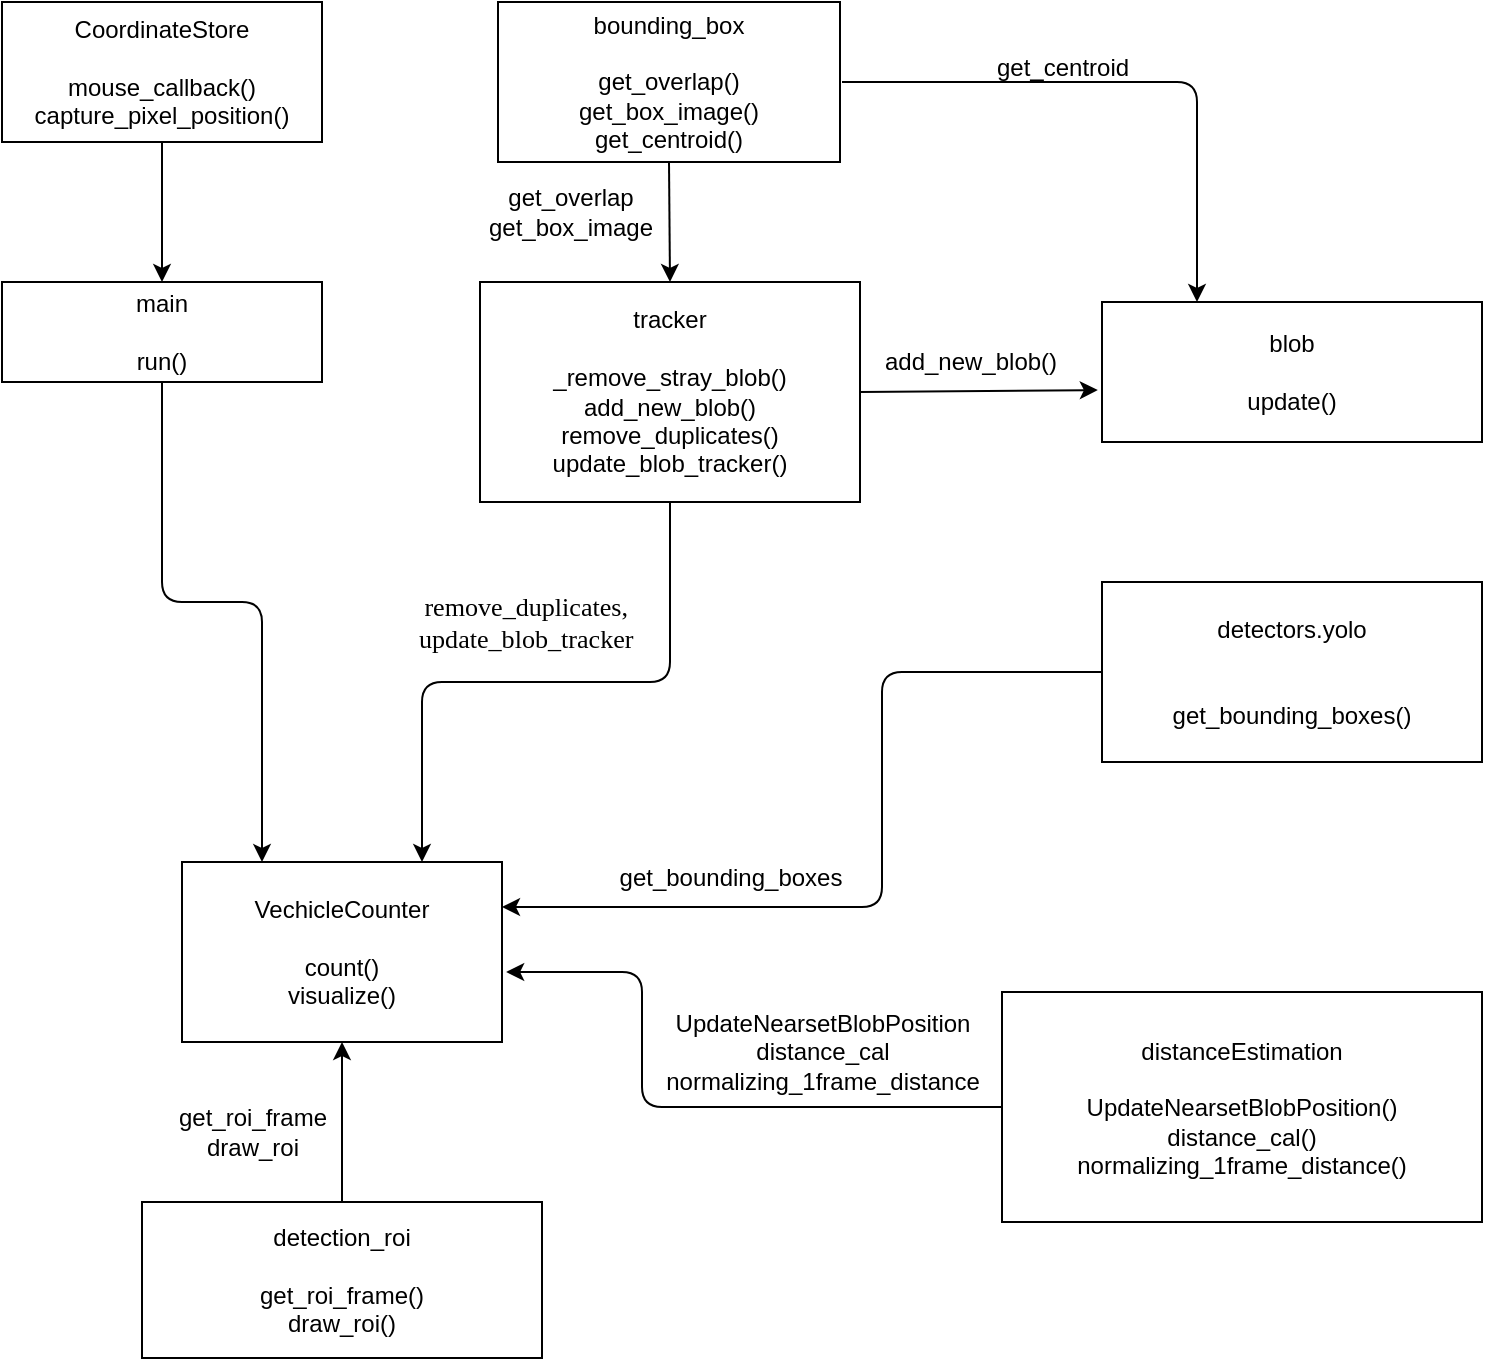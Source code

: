 <mxfile version="12.9.14" type="github"><diagram id="C5RBs43oDa-KdzZeNtuy" name="Page-1"><mxGraphModel dx="886" dy="684" grid="1" gridSize="10" guides="1" tooltips="1" connect="1" arrows="1" fold="1" page="1" pageScale="1" pageWidth="827" pageHeight="1169" math="0" shadow="0"><root><mxCell id="WIyWlLk6GJQsqaUBKTNV-0"/><mxCell id="WIyWlLk6GJQsqaUBKTNV-1" parent="WIyWlLk6GJQsqaUBKTNV-0"/><mxCell id="1MC4LpWYE5KOSLrMZAhC-4" value="&lt;div&gt;main&lt;/div&gt;&lt;div&gt;&lt;br&gt;&lt;/div&gt;&lt;div&gt;run()&lt;br&gt;&lt;/div&gt;" style="rounded=0;whiteSpace=wrap;html=1;" vertex="1" parent="WIyWlLk6GJQsqaUBKTNV-1"><mxGeometry x="80" y="230" width="160" height="50" as="geometry"/></mxCell><mxCell id="1MC4LpWYE5KOSLrMZAhC-7" value="&lt;div&gt;VechicleCounter&lt;/div&gt;&lt;div&gt;&lt;br&gt;&lt;/div&gt;&lt;div&gt;count()&lt;/div&gt;&lt;div&gt;visualize()&lt;br&gt;&lt;/div&gt;" style="rounded=0;whiteSpace=wrap;html=1;" vertex="1" parent="WIyWlLk6GJQsqaUBKTNV-1"><mxGeometry x="170" y="520" width="160" height="90" as="geometry"/></mxCell><mxCell id="1MC4LpWYE5KOSLrMZAhC-9" value="&lt;div&gt;tracker&lt;/div&gt;&lt;div&gt;&lt;br&gt;&lt;/div&gt;&lt;div&gt;_remove_stray_blob()&lt;/div&gt;&lt;div&gt;add_new_blob()&lt;/div&gt;&lt;div&gt;remove_duplicates()&lt;/div&gt;&lt;div&gt;update_blob_tracker()&lt;/div&gt;" style="rounded=0;whiteSpace=wrap;html=1;" vertex="1" parent="WIyWlLk6GJQsqaUBKTNV-1"><mxGeometry x="319" y="230" width="190" height="110" as="geometry"/></mxCell><mxCell id="1MC4LpWYE5KOSLrMZAhC-10" value="&lt;div&gt;detectors.yolo&lt;/div&gt;&lt;div&gt;&lt;br&gt;&lt;/div&gt;&lt;div&gt;&lt;br&gt;&lt;/div&gt;&lt;div&gt;get_bounding_boxes()&lt;br&gt;&lt;/div&gt;" style="rounded=0;whiteSpace=wrap;html=1;" vertex="1" parent="WIyWlLk6GJQsqaUBKTNV-1"><mxGeometry x="630" y="380" width="190" height="90" as="geometry"/></mxCell><mxCell id="1MC4LpWYE5KOSLrMZAhC-12" value="" style="edgeStyle=elbowEdgeStyle;elbow=horizontal;endArrow=classic;html=1;exitX=0;exitY=0.5;exitDx=0;exitDy=0;entryX=1;entryY=0.25;entryDx=0;entryDy=0;" edge="1" parent="WIyWlLk6GJQsqaUBKTNV-1" source="1MC4LpWYE5KOSLrMZAhC-10" target="1MC4LpWYE5KOSLrMZAhC-7"><mxGeometry width="50" height="50" relative="1" as="geometry"><mxPoint x="490" y="440" as="sourcePoint"/><mxPoint x="540" y="390" as="targetPoint"/><Array as="points"><mxPoint x="520" y="480"/><mxPoint x="570" y="570"/><mxPoint x="580" y="380"/><mxPoint x="480" y="330"/><mxPoint x="540" y="370"/><mxPoint x="490" y="380"/><mxPoint x="560" y="350"/><mxPoint x="550" y="370"/><mxPoint x="510" y="400"/></Array></mxGeometry></mxCell><mxCell id="1MC4LpWYE5KOSLrMZAhC-15" value="" style="edgeStyle=elbowEdgeStyle;elbow=vertical;endArrow=classic;html=1;exitX=0.5;exitY=1;exitDx=0;exitDy=0;entryX=0.25;entryY=0;entryDx=0;entryDy=0;" edge="1" parent="WIyWlLk6GJQsqaUBKTNV-1" source="1MC4LpWYE5KOSLrMZAhC-4" target="1MC4LpWYE5KOSLrMZAhC-7"><mxGeometry width="50" height="50" relative="1" as="geometry"><mxPoint x="490" y="440" as="sourcePoint"/><mxPoint x="540" y="390" as="targetPoint"/><Array as="points"><mxPoint x="230" y="390"/></Array></mxGeometry></mxCell><mxCell id="1MC4LpWYE5KOSLrMZAhC-17" value="" style="edgeStyle=elbowEdgeStyle;elbow=vertical;endArrow=classic;html=1;entryX=0.75;entryY=0;entryDx=0;entryDy=0;" edge="1" parent="WIyWlLk6GJQsqaUBKTNV-1" source="1MC4LpWYE5KOSLrMZAhC-9" target="1MC4LpWYE5KOSLrMZAhC-7"><mxGeometry width="50" height="50" relative="1" as="geometry"><mxPoint x="430" y="440" as="sourcePoint"/><mxPoint x="480" y="390" as="targetPoint"/></mxGeometry></mxCell><mxCell id="1MC4LpWYE5KOSLrMZAhC-18" value="&lt;pre style=&quot;font-family: &amp;#34;jetbrains mono&amp;#34; ; font-size: 9.8pt&quot;&gt;&amp;nbsp;remove_duplicates,&lt;br&gt;&amp;nbsp;update_blob_tracker&lt;/pre&gt;" style="text;html=1;align=center;verticalAlign=middle;resizable=0;points=[];autosize=1;" vertex="1" parent="WIyWlLk6GJQsqaUBKTNV-1"><mxGeometry x="270" y="370" width="140" height="60" as="geometry"/></mxCell><mxCell id="1MC4LpWYE5KOSLrMZAhC-19" value="&lt;div&gt;get_bounding_boxes&lt;/div&gt;&lt;div&gt;&lt;br&gt;&lt;/div&gt;" style="text;html=1;align=center;verticalAlign=middle;resizable=0;points=[];autosize=1;" vertex="1" parent="WIyWlLk6GJQsqaUBKTNV-1"><mxGeometry x="379" y="520" width="130" height="30" as="geometry"/></mxCell><mxCell id="1MC4LpWYE5KOSLrMZAhC-21" value="&lt;div&gt;blob&lt;/div&gt;&lt;div&gt;&lt;br&gt;&lt;/div&gt;&lt;div&gt;update()&lt;br&gt;&lt;/div&gt;" style="rounded=0;whiteSpace=wrap;html=1;" vertex="1" parent="WIyWlLk6GJQsqaUBKTNV-1"><mxGeometry x="630" y="240" width="190" height="70" as="geometry"/></mxCell><mxCell id="1MC4LpWYE5KOSLrMZAhC-22" value="" style="endArrow=classic;html=1;exitX=1;exitY=0.5;exitDx=0;exitDy=0;entryX=-0.011;entryY=0.629;entryDx=0;entryDy=0;entryPerimeter=0;" edge="1" parent="WIyWlLk6GJQsqaUBKTNV-1" source="1MC4LpWYE5KOSLrMZAhC-9" target="1MC4LpWYE5KOSLrMZAhC-21"><mxGeometry width="50" height="50" relative="1" as="geometry"><mxPoint x="530" y="390" as="sourcePoint"/><mxPoint x="580" y="340" as="targetPoint"/></mxGeometry></mxCell><mxCell id="1MC4LpWYE5KOSLrMZAhC-24" value="&lt;div&gt;add_new_blob()&lt;/div&gt;" style="text;html=1;align=center;verticalAlign=middle;resizable=0;points=[];autosize=1;" vertex="1" parent="WIyWlLk6GJQsqaUBKTNV-1"><mxGeometry x="509" y="260" width="110" height="20" as="geometry"/></mxCell><mxCell id="1MC4LpWYE5KOSLrMZAhC-25" value="&lt;div&gt;CoordinateStore&lt;/div&gt;&lt;div&gt;&lt;br&gt;&lt;/div&gt;&lt;div&gt;mouse_callback()&lt;/div&gt;&lt;div&gt;capture_pixel_position()&lt;/div&gt;" style="rounded=0;whiteSpace=wrap;html=1;" vertex="1" parent="WIyWlLk6GJQsqaUBKTNV-1"><mxGeometry x="80" y="90" width="160" height="70" as="geometry"/></mxCell><mxCell id="1MC4LpWYE5KOSLrMZAhC-26" value="" style="endArrow=classic;html=1;exitX=0.5;exitY=1;exitDx=0;exitDy=0;entryX=0.5;entryY=0;entryDx=0;entryDy=0;" edge="1" parent="WIyWlLk6GJQsqaUBKTNV-1" source="1MC4LpWYE5KOSLrMZAhC-25" target="1MC4LpWYE5KOSLrMZAhC-4"><mxGeometry width="50" height="50" relative="1" as="geometry"><mxPoint x="380" y="320" as="sourcePoint"/><mxPoint x="430" y="270" as="targetPoint"/></mxGeometry></mxCell><mxCell id="1MC4LpWYE5KOSLrMZAhC-29" value="&lt;div&gt;bounding_box&lt;/div&gt;&lt;div&gt;&lt;br&gt;&lt;/div&gt;&lt;div&gt;get_overlap()&lt;/div&gt;&lt;div&gt;get_box_image()&lt;span&gt;&lt;br&gt;&lt;/span&gt;&lt;/div&gt;&lt;div&gt;&lt;span&gt;get_centroid()&lt;/span&gt;&lt;/div&gt;" style="rounded=0;whiteSpace=wrap;html=1;" vertex="1" parent="WIyWlLk6GJQsqaUBKTNV-1"><mxGeometry x="328" y="90" width="171" height="80" as="geometry"/></mxCell><mxCell id="1MC4LpWYE5KOSLrMZAhC-30" value="" style="endArrow=classic;html=1;exitX=0.5;exitY=1;exitDx=0;exitDy=0;entryX=0.5;entryY=0;entryDx=0;entryDy=0;" edge="1" parent="WIyWlLk6GJQsqaUBKTNV-1" source="1MC4LpWYE5KOSLrMZAhC-29" target="1MC4LpWYE5KOSLrMZAhC-9"><mxGeometry width="50" height="50" relative="1" as="geometry"><mxPoint x="380" y="320" as="sourcePoint"/><mxPoint x="430" y="270" as="targetPoint"/></mxGeometry></mxCell><mxCell id="1MC4LpWYE5KOSLrMZAhC-31" value="&lt;div&gt;get_overlap&lt;/div&gt;get_box_image" style="text;html=1;align=center;verticalAlign=middle;resizable=0;points=[];autosize=1;" vertex="1" parent="WIyWlLk6GJQsqaUBKTNV-1"><mxGeometry x="314" y="180" width="100" height="30" as="geometry"/></mxCell><mxCell id="1MC4LpWYE5KOSLrMZAhC-34" value="" style="edgeStyle=segmentEdgeStyle;endArrow=classic;html=1;entryX=0.25;entryY=0;entryDx=0;entryDy=0;" edge="1" parent="WIyWlLk6GJQsqaUBKTNV-1" target="1MC4LpWYE5KOSLrMZAhC-21"><mxGeometry width="50" height="50" relative="1" as="geometry"><mxPoint x="500" y="130" as="sourcePoint"/><mxPoint x="570" y="270" as="targetPoint"/></mxGeometry></mxCell><mxCell id="1MC4LpWYE5KOSLrMZAhC-35" value="&lt;br&gt;&lt;span&gt;get_centroid&lt;/span&gt;&lt;br&gt;" style="text;html=1;align=center;verticalAlign=middle;resizable=0;points=[];autosize=1;" vertex="1" parent="WIyWlLk6GJQsqaUBKTNV-1"><mxGeometry x="570" y="100" width="80" height="30" as="geometry"/></mxCell><mxCell id="1MC4LpWYE5KOSLrMZAhC-37" value="&lt;div&gt;detection_roi&lt;/div&gt;&lt;div&gt;&lt;br&gt;&lt;/div&gt;&lt;div&gt;get_roi_frame()&lt;/div&gt;&lt;div&gt;draw_roi()&lt;br&gt;&lt;/div&gt;" style="rounded=0;whiteSpace=wrap;html=1;" vertex="1" parent="WIyWlLk6GJQsqaUBKTNV-1"><mxGeometry x="150" y="690" width="200" height="78" as="geometry"/></mxCell><mxCell id="1MC4LpWYE5KOSLrMZAhC-38" value="" style="endArrow=classic;html=1;exitX=0.5;exitY=0;exitDx=0;exitDy=0;entryX=0.5;entryY=1;entryDx=0;entryDy=0;" edge="1" parent="WIyWlLk6GJQsqaUBKTNV-1" source="1MC4LpWYE5KOSLrMZAhC-37" target="1MC4LpWYE5KOSLrMZAhC-7"><mxGeometry width="50" height="50" relative="1" as="geometry"><mxPoint x="250" y="530" as="sourcePoint"/><mxPoint x="260" y="620" as="targetPoint"/></mxGeometry></mxCell><mxCell id="1MC4LpWYE5KOSLrMZAhC-39" value="&lt;div&gt;get_roi_frame&lt;/div&gt;draw_roi" style="text;html=1;align=center;verticalAlign=middle;resizable=0;points=[];autosize=1;" vertex="1" parent="WIyWlLk6GJQsqaUBKTNV-1"><mxGeometry x="160" y="640" width="90" height="30" as="geometry"/></mxCell><mxCell id="1MC4LpWYE5KOSLrMZAhC-47" style="edgeStyle=orthogonalEdgeStyle;rounded=1;orthogonalLoop=1;jettySize=auto;html=1;exitX=0;exitY=0.5;exitDx=0;exitDy=0;entryX=1.013;entryY=0.611;entryDx=0;entryDy=0;entryPerimeter=0;" edge="1" parent="WIyWlLk6GJQsqaUBKTNV-1" source="1MC4LpWYE5KOSLrMZAhC-42" target="1MC4LpWYE5KOSLrMZAhC-7"><mxGeometry relative="1" as="geometry"><Array as="points"><mxPoint x="400" y="642"/><mxPoint x="400" y="575"/></Array></mxGeometry></mxCell><mxCell id="1MC4LpWYE5KOSLrMZAhC-42" value="&lt;div&gt;distanceEstimation&lt;/div&gt;&lt;div&gt;&lt;br&gt;&lt;/div&gt;&lt;div&gt;UpdateNearsetBlobPosition()&lt;/div&gt;&lt;div&gt;distance_cal()&lt;/div&gt;&lt;div&gt;normalizing_1frame_distance()&lt;br&gt;&lt;/div&gt;" style="rounded=0;whiteSpace=wrap;html=1;" vertex="1" parent="WIyWlLk6GJQsqaUBKTNV-1"><mxGeometry x="580" y="585" width="240" height="115" as="geometry"/></mxCell><mxCell id="1MC4LpWYE5KOSLrMZAhC-48" value="&lt;div&gt;UpdateNearsetBlobPosition&lt;/div&gt;&lt;div&gt;distance_cal&lt;/div&gt;normalizing_1frame_distance" style="text;html=1;align=center;verticalAlign=middle;resizable=0;points=[];autosize=1;" vertex="1" parent="WIyWlLk6GJQsqaUBKTNV-1"><mxGeometry x="400" y="590" width="180" height="50" as="geometry"/></mxCell></root></mxGraphModel></diagram></mxfile>